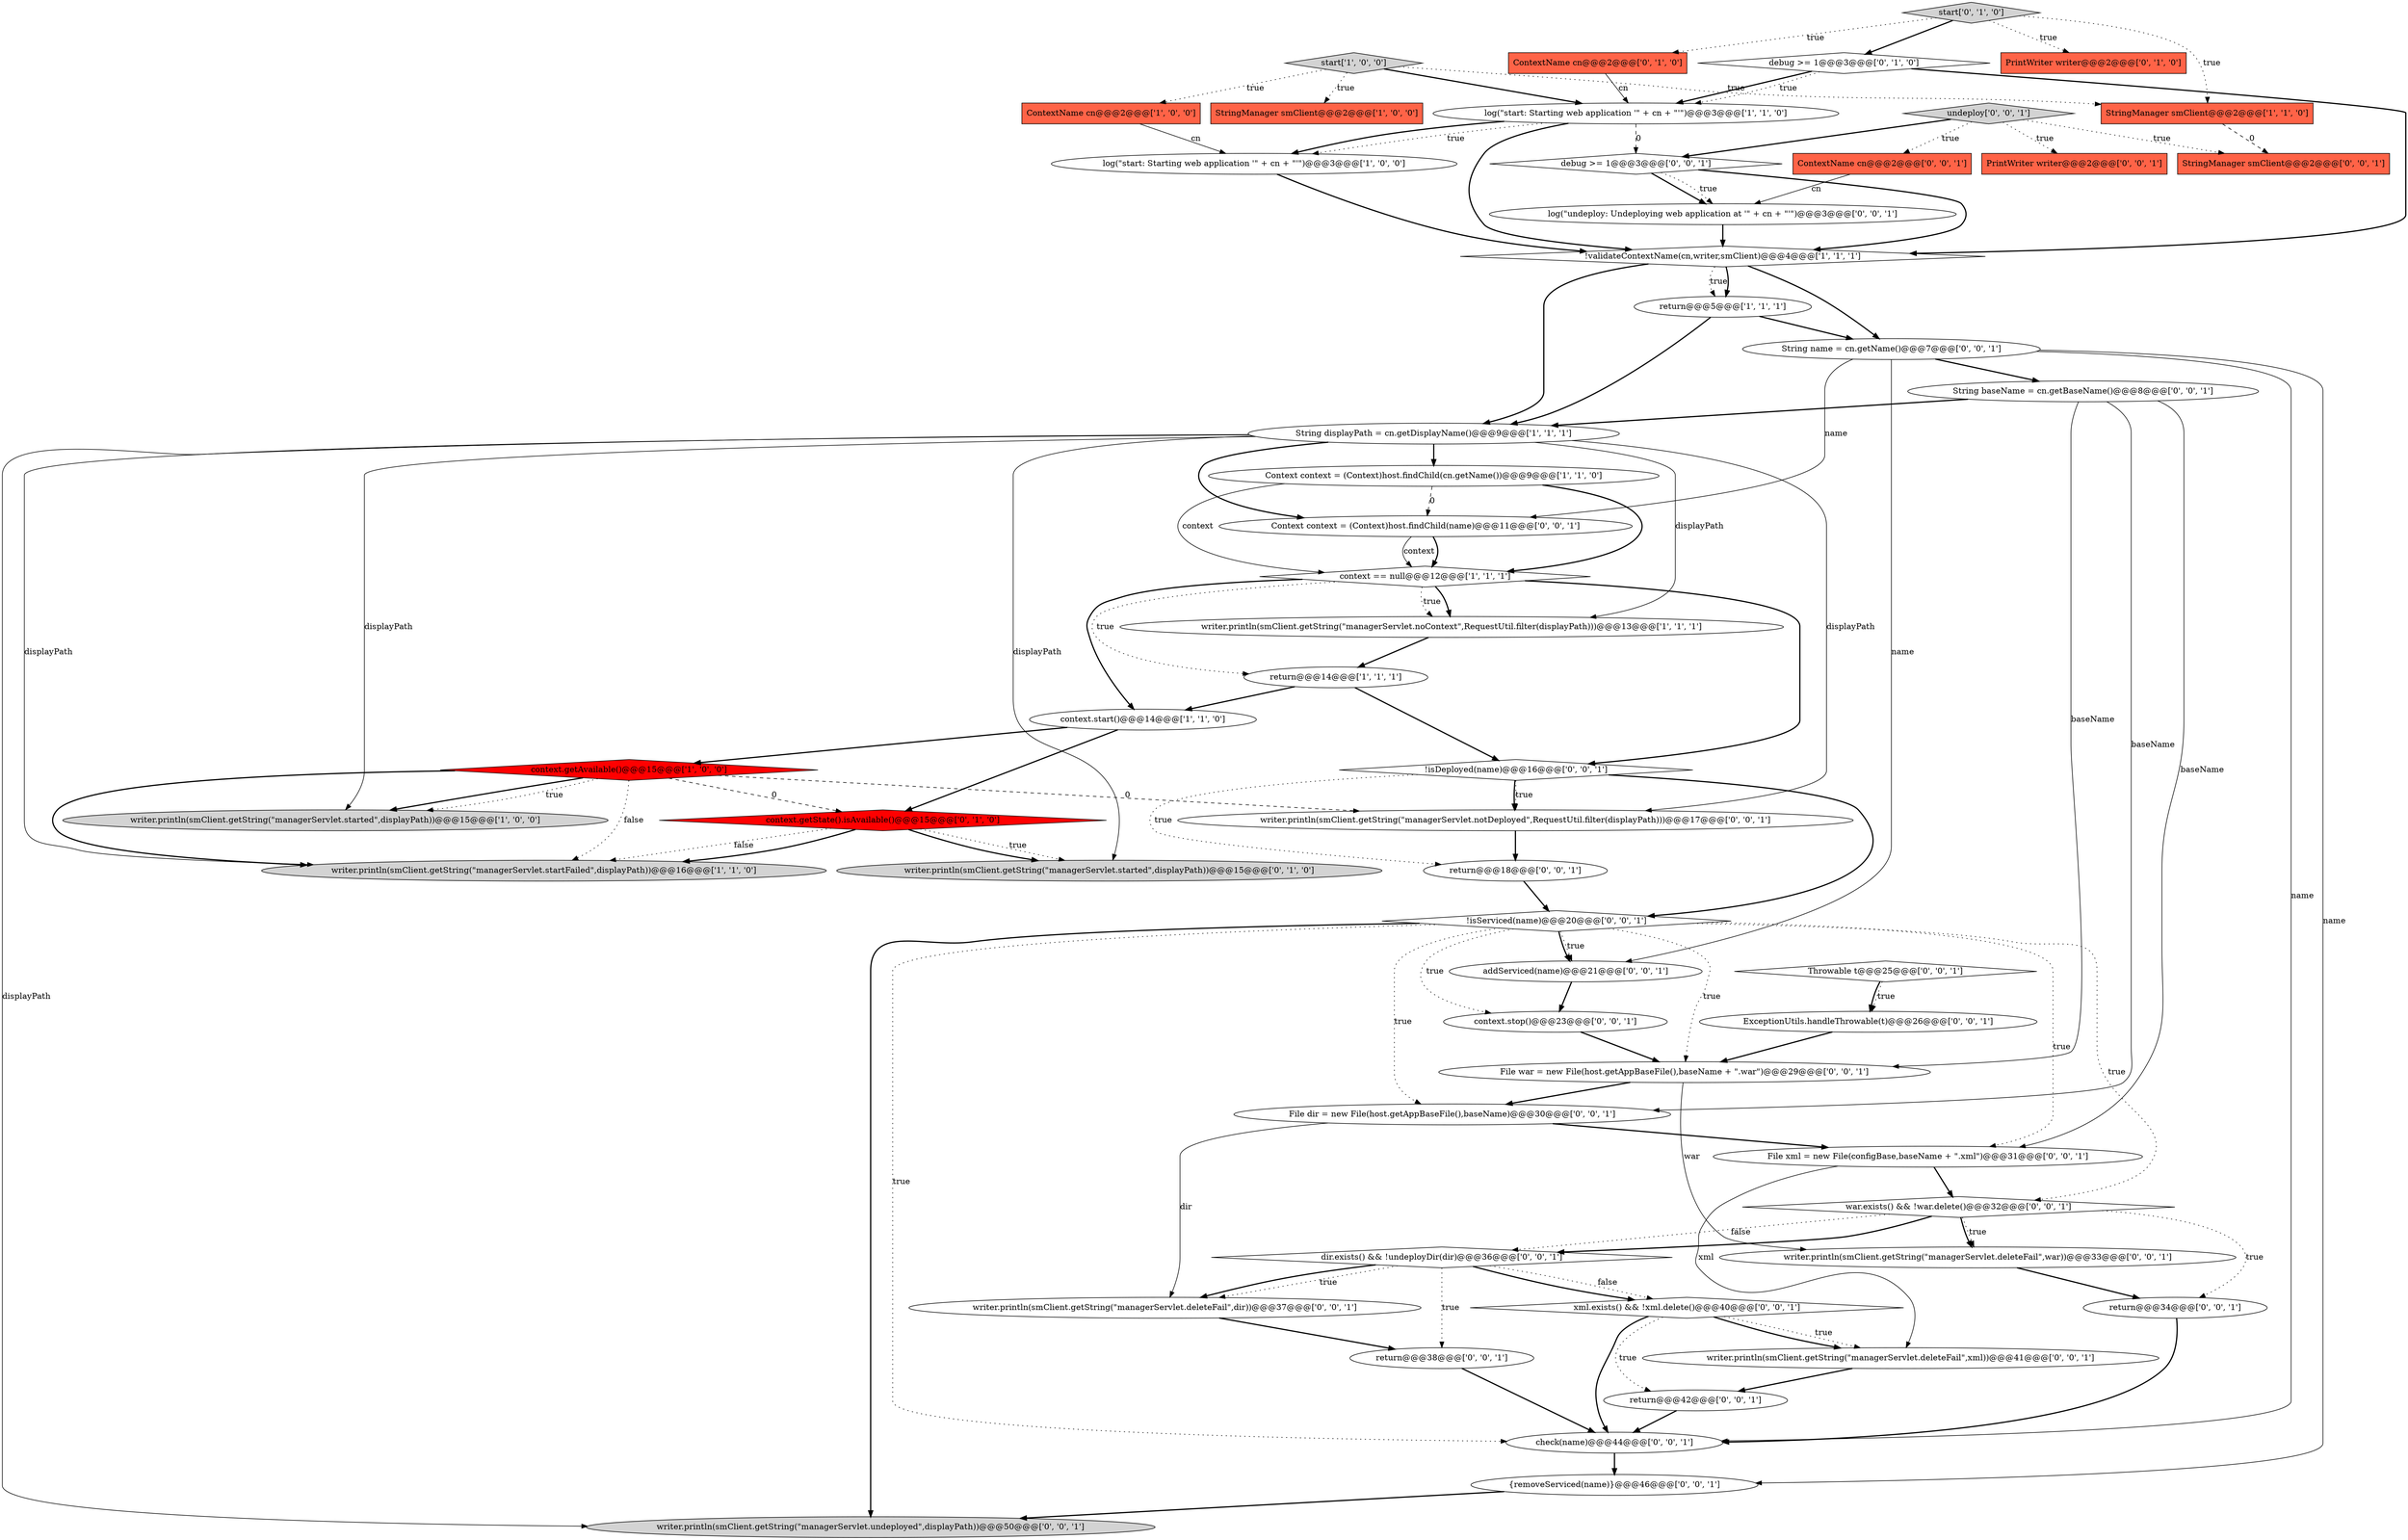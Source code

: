 digraph {
29 [style = filled, label = "return@@@42@@@['0', '0', '1']", fillcolor = white, shape = ellipse image = "AAA0AAABBB3BBB"];
28 [style = filled, label = "writer.println(smClient.getString(\"managerServlet.notDeployed\",RequestUtil.filter(displayPath)))@@@17@@@['0', '0', '1']", fillcolor = white, shape = ellipse image = "AAA0AAABBB3BBB"];
38 [style = filled, label = "!isDeployed(name)@@@16@@@['0', '0', '1']", fillcolor = white, shape = diamond image = "AAA0AAABBB3BBB"];
54 [style = filled, label = "File war = new File(host.getAppBaseFile(),baseName + \".war\")@@@29@@@['0', '0', '1']", fillcolor = white, shape = ellipse image = "AAA0AAABBB3BBB"];
51 [style = filled, label = "StringManager smClient@@@2@@@['0', '0', '1']", fillcolor = tomato, shape = box image = "AAA0AAABBB3BBB"];
15 [style = filled, label = "log(\"start: Starting web application '\" + cn + \"'\")@@@3@@@['1', '1', '0']", fillcolor = white, shape = ellipse image = "AAA0AAABBB1BBB"];
40 [style = filled, label = "check(name)@@@44@@@['0', '0', '1']", fillcolor = white, shape = ellipse image = "AAA0AAABBB3BBB"];
41 [style = filled, label = "String baseName = cn.getBaseName()@@@8@@@['0', '0', '1']", fillcolor = white, shape = ellipse image = "AAA0AAABBB3BBB"];
25 [style = filled, label = "ContextName cn@@@2@@@['0', '0', '1']", fillcolor = tomato, shape = box image = "AAA0AAABBB3BBB"];
9 [style = filled, label = "log(\"start: Starting web application '\" + cn + \"'\")@@@3@@@['1', '0', '0']", fillcolor = white, shape = ellipse image = "AAA0AAABBB1BBB"];
46 [style = filled, label = "log(\"undeploy: Undeploying web application at '\" + cn + \"'\")@@@3@@@['0', '0', '1']", fillcolor = white, shape = ellipse image = "AAA0AAABBB3BBB"];
17 [style = filled, label = "ContextName cn@@@2@@@['0', '1', '0']", fillcolor = tomato, shape = box image = "AAA0AAABBB2BBB"];
52 [style = filled, label = "undeploy['0', '0', '1']", fillcolor = lightgray, shape = diamond image = "AAA0AAABBB3BBB"];
5 [style = filled, label = "return@@@14@@@['1', '1', '1']", fillcolor = white, shape = ellipse image = "AAA0AAABBB1BBB"];
33 [style = filled, label = "ExceptionUtils.handleThrowable(t)@@@26@@@['0', '0', '1']", fillcolor = white, shape = ellipse image = "AAA0AAABBB3BBB"];
22 [style = filled, label = "debug >= 1@@@3@@@['0', '1', '0']", fillcolor = white, shape = diamond image = "AAA0AAABBB2BBB"];
19 [style = filled, label = "PrintWriter writer@@@2@@@['0', '1', '0']", fillcolor = tomato, shape = box image = "AAA0AAABBB2BBB"];
7 [style = filled, label = "Context context = (Context)host.findChild(cn.getName())@@@9@@@['1', '1', '0']", fillcolor = white, shape = ellipse image = "AAA0AAABBB1BBB"];
35 [style = filled, label = "war.exists() && !war.delete()@@@32@@@['0', '0', '1']", fillcolor = white, shape = diamond image = "AAA0AAABBB3BBB"];
36 [style = filled, label = "return@@@34@@@['0', '0', '1']", fillcolor = white, shape = ellipse image = "AAA0AAABBB3BBB"];
13 [style = filled, label = "writer.println(smClient.getString(\"managerServlet.started\",displayPath))@@@15@@@['1', '0', '0']", fillcolor = lightgray, shape = ellipse image = "AAA0AAABBB1BBB"];
43 [style = filled, label = "File xml = new File(configBase,baseName + \".xml\")@@@31@@@['0', '0', '1']", fillcolor = white, shape = ellipse image = "AAA0AAABBB3BBB"];
30 [style = filled, label = "!isServiced(name)@@@20@@@['0', '0', '1']", fillcolor = white, shape = diamond image = "AAA0AAABBB3BBB"];
45 [style = filled, label = "addServiced(name)@@@21@@@['0', '0', '1']", fillcolor = white, shape = ellipse image = "AAA0AAABBB3BBB"];
27 [style = filled, label = "dir.exists() && !undeployDir(dir)@@@36@@@['0', '0', '1']", fillcolor = white, shape = diamond image = "AAA0AAABBB3BBB"];
37 [style = filled, label = "context.stop()@@@23@@@['0', '0', '1']", fillcolor = white, shape = ellipse image = "AAA0AAABBB3BBB"];
10 [style = filled, label = "!validateContextName(cn,writer,smClient)@@@4@@@['1', '1', '1']", fillcolor = white, shape = diamond image = "AAA0AAABBB1BBB"];
26 [style = filled, label = "Context context = (Context)host.findChild(name)@@@11@@@['0', '0', '1']", fillcolor = white, shape = ellipse image = "AAA0AAABBB3BBB"];
31 [style = filled, label = "File dir = new File(host.getAppBaseFile(),baseName)@@@30@@@['0', '0', '1']", fillcolor = white, shape = ellipse image = "AAA0AAABBB3BBB"];
6 [style = filled, label = "String displayPath = cn.getDisplayName()@@@9@@@['1', '1', '1']", fillcolor = white, shape = ellipse image = "AAA0AAABBB1BBB"];
2 [style = filled, label = "ContextName cn@@@2@@@['1', '0', '0']", fillcolor = tomato, shape = box image = "AAA0AAABBB1BBB"];
3 [style = filled, label = "writer.println(smClient.getString(\"managerServlet.noContext\",RequestUtil.filter(displayPath)))@@@13@@@['1', '1', '1']", fillcolor = white, shape = ellipse image = "AAA0AAABBB1BBB"];
39 [style = filled, label = "writer.println(smClient.getString(\"managerServlet.deleteFail\",xml))@@@41@@@['0', '0', '1']", fillcolor = white, shape = ellipse image = "AAA0AAABBB3BBB"];
23 [style = filled, label = "writer.println(smClient.getString(\"managerServlet.deleteFail\",dir))@@@37@@@['0', '0', '1']", fillcolor = white, shape = ellipse image = "AAA0AAABBB3BBB"];
24 [style = filled, label = "PrintWriter writer@@@2@@@['0', '0', '1']", fillcolor = tomato, shape = box image = "AAA0AAABBB3BBB"];
44 [style = filled, label = "{removeServiced(name)}@@@46@@@['0', '0', '1']", fillcolor = white, shape = ellipse image = "AAA0AAABBB3BBB"];
8 [style = filled, label = "context == null@@@12@@@['1', '1', '1']", fillcolor = white, shape = diamond image = "AAA0AAABBB1BBB"];
14 [style = filled, label = "StringManager smClient@@@2@@@['1', '1', '0']", fillcolor = tomato, shape = box image = "AAA0AAABBB1BBB"];
42 [style = filled, label = "return@@@18@@@['0', '0', '1']", fillcolor = white, shape = ellipse image = "AAA0AAABBB3BBB"];
49 [style = filled, label = "debug >= 1@@@3@@@['0', '0', '1']", fillcolor = white, shape = diamond image = "AAA0AAABBB3BBB"];
50 [style = filled, label = "return@@@38@@@['0', '0', '1']", fillcolor = white, shape = ellipse image = "AAA0AAABBB3BBB"];
20 [style = filled, label = "writer.println(smClient.getString(\"managerServlet.started\",displayPath))@@@15@@@['0', '1', '0']", fillcolor = lightgray, shape = ellipse image = "AAA0AAABBB2BBB"];
11 [style = filled, label = "writer.println(smClient.getString(\"managerServlet.startFailed\",displayPath))@@@16@@@['1', '1', '0']", fillcolor = lightgray, shape = ellipse image = "AAA0AAABBB1BBB"];
53 [style = filled, label = "Throwable t@@@25@@@['0', '0', '1']", fillcolor = white, shape = diamond image = "AAA0AAABBB3BBB"];
1 [style = filled, label = "StringManager smClient@@@2@@@['1', '0', '0']", fillcolor = tomato, shape = box image = "AAA0AAABBB1BBB"];
18 [style = filled, label = "start['0', '1', '0']", fillcolor = lightgray, shape = diamond image = "AAA0AAABBB2BBB"];
4 [style = filled, label = "return@@@5@@@['1', '1', '1']", fillcolor = white, shape = ellipse image = "AAA0AAABBB1BBB"];
34 [style = filled, label = "writer.println(smClient.getString(\"managerServlet.deleteFail\",war))@@@33@@@['0', '0', '1']", fillcolor = white, shape = ellipse image = "AAA0AAABBB3BBB"];
12 [style = filled, label = "start['1', '0', '0']", fillcolor = lightgray, shape = diamond image = "AAA0AAABBB1BBB"];
32 [style = filled, label = "writer.println(smClient.getString(\"managerServlet.undeployed\",displayPath))@@@50@@@['0', '0', '1']", fillcolor = lightgray, shape = ellipse image = "AAA0AAABBB3BBB"];
16 [style = filled, label = "context.getAvailable()@@@15@@@['1', '0', '0']", fillcolor = red, shape = diamond image = "AAA1AAABBB1BBB"];
48 [style = filled, label = "xml.exists() && !xml.delete()@@@40@@@['0', '0', '1']", fillcolor = white, shape = diamond image = "AAA0AAABBB3BBB"];
0 [style = filled, label = "context.start()@@@14@@@['1', '1', '0']", fillcolor = white, shape = ellipse image = "AAA0AAABBB1BBB"];
47 [style = filled, label = "String name = cn.getName()@@@7@@@['0', '0', '1']", fillcolor = white, shape = ellipse image = "AAA0AAABBB3BBB"];
21 [style = filled, label = "context.getState().isAvailable()@@@15@@@['0', '1', '0']", fillcolor = red, shape = diamond image = "AAA1AAABBB2BBB"];
15->10 [style = bold, label=""];
22->15 [style = bold, label=""];
6->32 [style = solid, label="displayPath"];
16->13 [style = dotted, label="true"];
27->23 [style = dotted, label="true"];
52->51 [style = dotted, label="true"];
9->10 [style = bold, label=""];
27->48 [style = dotted, label="false"];
7->8 [style = bold, label=""];
5->38 [style = bold, label=""];
48->39 [style = bold, label=""];
41->31 [style = solid, label="baseName"];
15->9 [style = dotted, label="true"];
8->0 [style = bold, label=""];
3->5 [style = bold, label=""];
38->30 [style = bold, label=""];
18->22 [style = bold, label=""];
6->11 [style = solid, label="displayPath"];
53->33 [style = dotted, label="true"];
5->0 [style = bold, label=""];
49->10 [style = bold, label=""];
48->39 [style = dotted, label="true"];
52->25 [style = dotted, label="true"];
43->35 [style = bold, label=""];
17->15 [style = solid, label="cn"];
30->43 [style = dotted, label="true"];
28->42 [style = bold, label=""];
10->4 [style = dotted, label="true"];
7->26 [style = dashed, label="0"];
16->28 [style = dashed, label="0"];
39->29 [style = bold, label=""];
47->40 [style = solid, label="name"];
43->39 [style = solid, label="xml"];
21->20 [style = dotted, label="true"];
54->34 [style = solid, label="war"];
38->28 [style = bold, label=""];
2->9 [style = solid, label="cn"];
12->2 [style = dotted, label="true"];
47->44 [style = solid, label="name"];
0->21 [style = bold, label=""];
41->6 [style = bold, label=""];
16->21 [style = dashed, label="0"];
8->38 [style = bold, label=""];
30->54 [style = dotted, label="true"];
38->28 [style = dotted, label="true"];
21->11 [style = bold, label=""];
15->9 [style = bold, label=""];
49->46 [style = bold, label=""];
6->28 [style = solid, label="displayPath"];
44->32 [style = bold, label=""];
34->36 [style = bold, label=""];
47->41 [style = bold, label=""];
53->33 [style = bold, label=""];
29->40 [style = bold, label=""];
18->17 [style = dotted, label="true"];
6->7 [style = bold, label=""];
35->34 [style = bold, label=""];
4->47 [style = bold, label=""];
6->3 [style = solid, label="displayPath"];
49->46 [style = dotted, label="true"];
30->45 [style = dotted, label="true"];
38->42 [style = dotted, label="true"];
0->16 [style = bold, label=""];
16->13 [style = bold, label=""];
36->40 [style = bold, label=""];
6->26 [style = bold, label=""];
47->45 [style = solid, label="name"];
8->3 [style = bold, label=""];
18->19 [style = dotted, label="true"];
46->10 [style = bold, label=""];
30->32 [style = bold, label=""];
26->8 [style = bold, label=""];
6->13 [style = solid, label="displayPath"];
10->6 [style = bold, label=""];
8->3 [style = dotted, label="true"];
41->43 [style = solid, label="baseName"];
21->11 [style = dotted, label="false"];
16->11 [style = dotted, label="false"];
22->10 [style = bold, label=""];
31->43 [style = bold, label=""];
27->50 [style = dotted, label="true"];
30->37 [style = dotted, label="true"];
52->24 [style = dotted, label="true"];
22->15 [style = dotted, label="true"];
30->31 [style = dotted, label="true"];
40->44 [style = bold, label=""];
23->50 [style = bold, label=""];
47->26 [style = solid, label="name"];
26->8 [style = solid, label="context"];
35->27 [style = bold, label=""];
16->11 [style = bold, label=""];
4->6 [style = bold, label=""];
52->49 [style = bold, label=""];
41->54 [style = solid, label="baseName"];
35->36 [style = dotted, label="true"];
7->8 [style = solid, label="context"];
12->15 [style = bold, label=""];
35->27 [style = dotted, label="false"];
12->1 [style = dotted, label="true"];
14->51 [style = dashed, label="0"];
30->40 [style = dotted, label="true"];
18->14 [style = dotted, label="true"];
48->40 [style = bold, label=""];
37->54 [style = bold, label=""];
12->14 [style = dotted, label="true"];
21->20 [style = bold, label=""];
54->31 [style = bold, label=""];
8->5 [style = dotted, label="true"];
30->35 [style = dotted, label="true"];
42->30 [style = bold, label=""];
15->49 [style = dashed, label="0"];
6->20 [style = solid, label="displayPath"];
50->40 [style = bold, label=""];
31->23 [style = solid, label="dir"];
27->48 [style = bold, label=""];
10->47 [style = bold, label=""];
10->4 [style = bold, label=""];
35->34 [style = dotted, label="true"];
27->23 [style = bold, label=""];
45->37 [style = bold, label=""];
33->54 [style = bold, label=""];
30->45 [style = bold, label=""];
25->46 [style = solid, label="cn"];
48->29 [style = dotted, label="true"];
}
